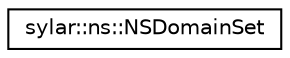 digraph "类继承关系图"
{
 // LATEX_PDF_SIZE
  edge [fontname="Helvetica",fontsize="10",labelfontname="Helvetica",labelfontsize="10"];
  node [fontname="Helvetica",fontsize="10",shape=record];
  rankdir="LR";
  Node0 [label="sylar::ns::NSDomainSet",height=0.2,width=0.4,color="black", fillcolor="white", style="filled",URL="$classsylar_1_1ns_1_1NSDomainSet.html",tooltip=" "];
}
